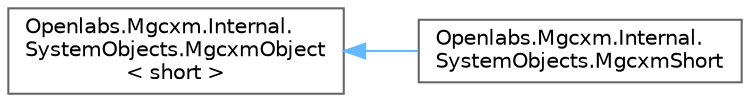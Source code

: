 digraph "Graphical Class Hierarchy"
{
 // LATEX_PDF_SIZE
  bgcolor="transparent";
  edge [fontname=Helvetica,fontsize=10,labelfontname=Helvetica,labelfontsize=10];
  node [fontname=Helvetica,fontsize=10,shape=box,height=0.2,width=0.4];
  rankdir="LR";
  Node0 [id="Node000000",label="Openlabs.Mgcxm.Internal.\lSystemObjects.MgcxmObject\l\< short \>",height=0.2,width=0.4,color="grey40", fillcolor="white", style="filled",URL="$class_openlabs_1_1_mgcxm_1_1_internal_1_1_system_objects_1_1_mgcxm_object.html",tooltip=" "];
  Node0 -> Node1 [id="edge101_Node000000_Node000001",dir="back",color="steelblue1",style="solid",tooltip=" "];
  Node1 [id="Node000001",label="Openlabs.Mgcxm.Internal.\lSystemObjects.MgcxmShort",height=0.2,width=0.4,color="grey40", fillcolor="white", style="filled",URL="$class_openlabs_1_1_mgcxm_1_1_internal_1_1_system_objects_1_1_mgcxm_short.html",tooltip=" "];
}
